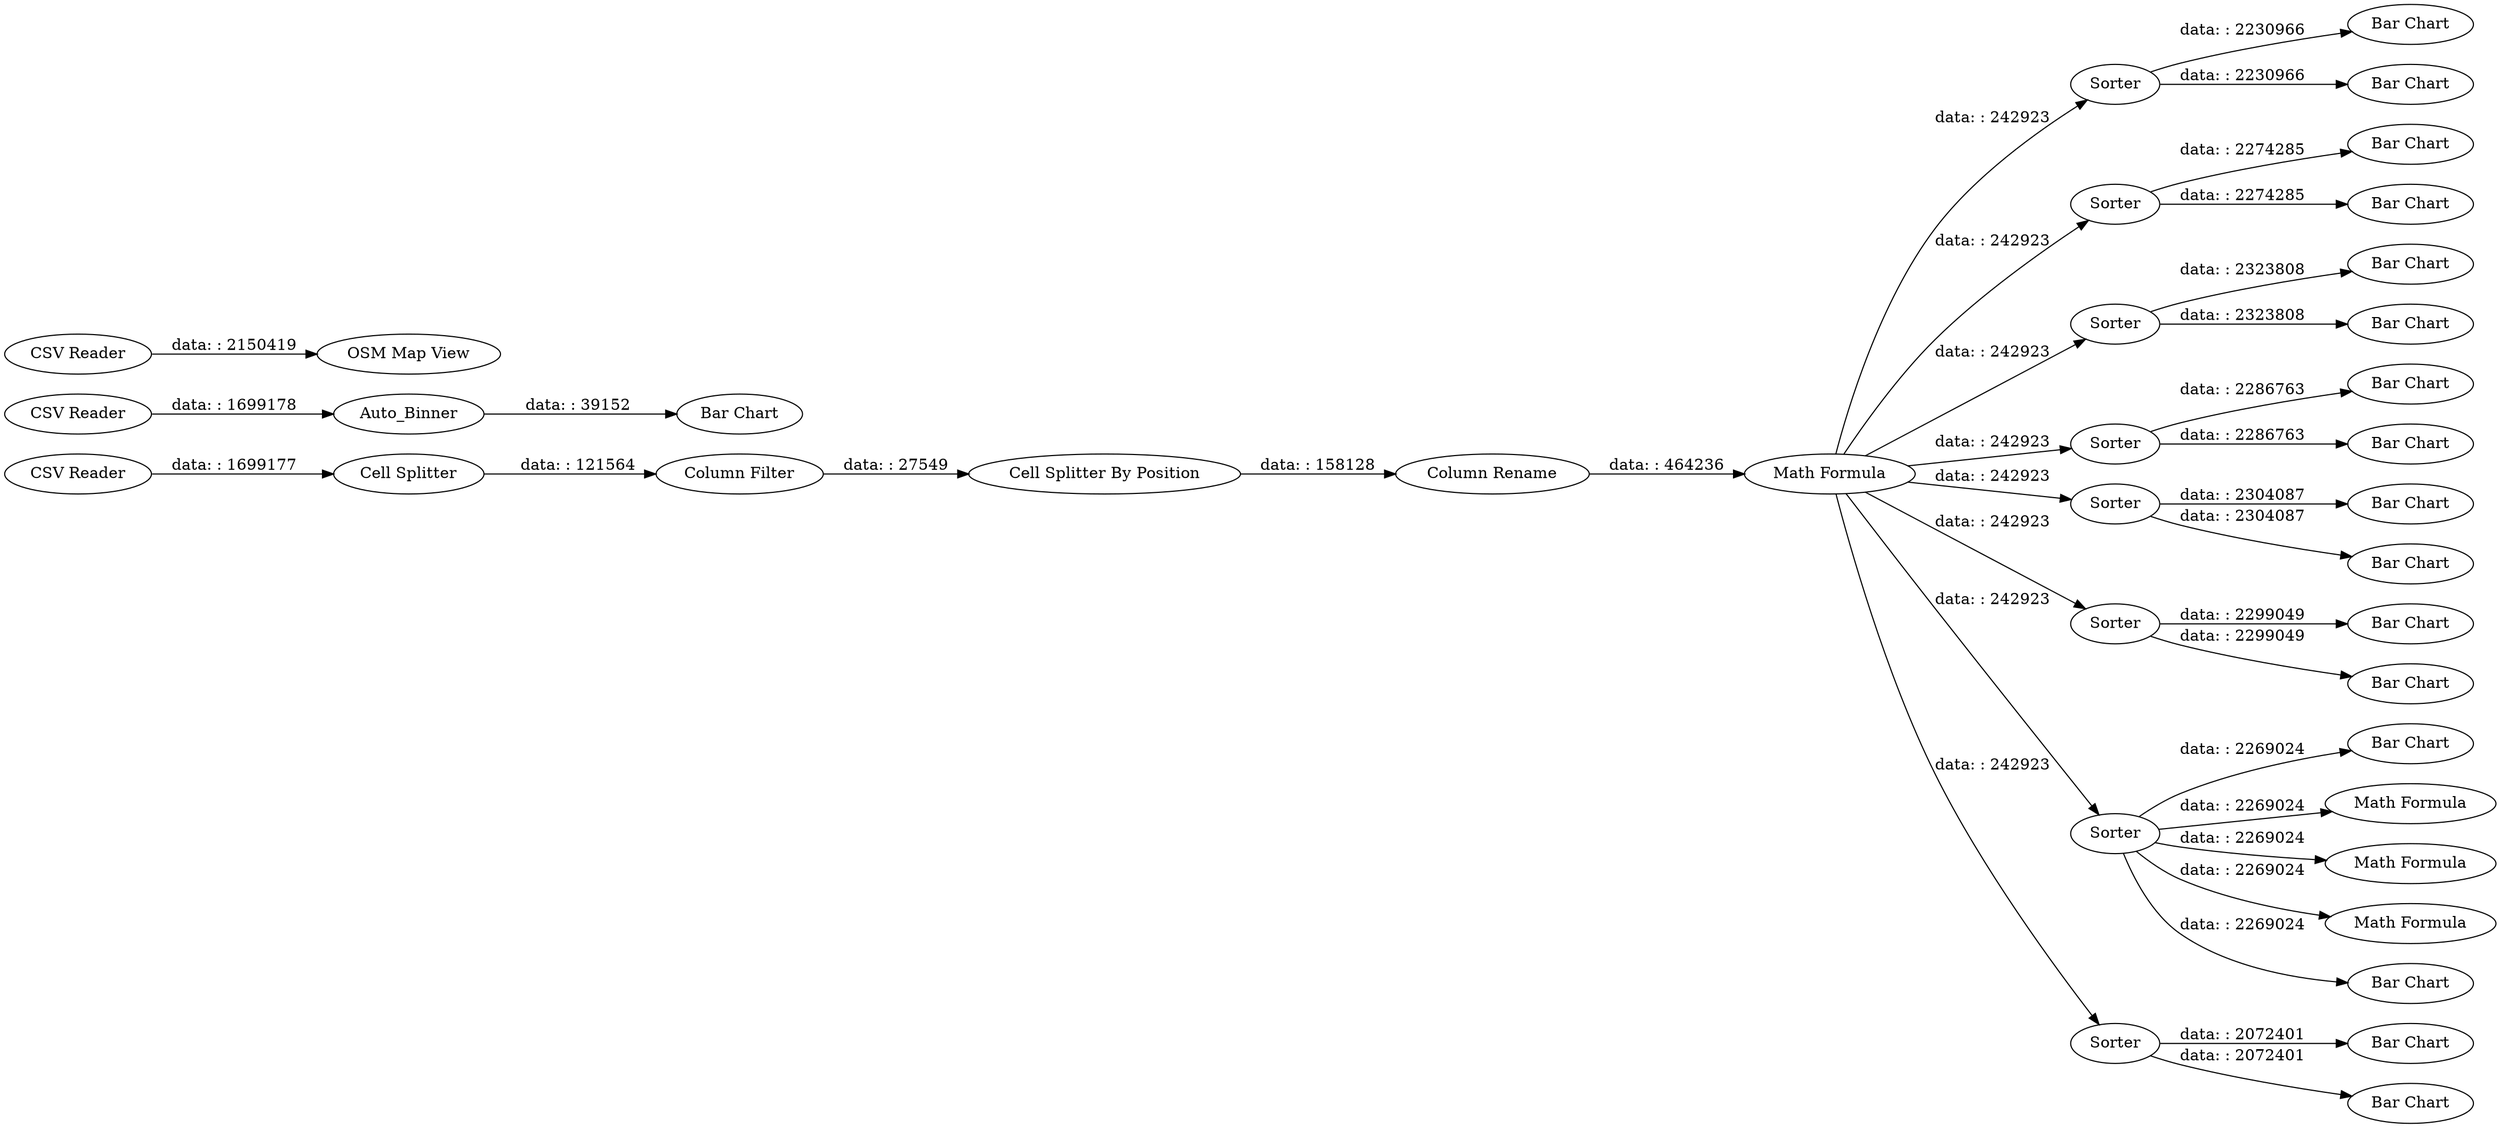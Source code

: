 digraph {
	"-906122078842052927_23" [label="Bar Chart"]
	"-906122078842052927_45" [label="Bar Chart"]
	"-6651111651538083690_21" [label="Math Formula"]
	"-906122078842052927_50" [label=Auto_Binner]
	"-906122078842052927_36" [label=Sorter]
	"-906122078842052927_22" [label="Bar Chart"]
	"-906122078842052927_47" [label=Sorter]
	"-906122078842052927_19" [label="Bar Chart"]
	"-906122078842052927_54" [label="Math Formula"]
	"-6651111651538083690_2" [label="CSV Reader"]
	"-906122078842052927_33" [label=Sorter]
	"-906122078842052927_52" [label="Bar Chart"]
	"-906122078842052927_43" [label="Bar Chart"]
	"-906122078842052927_40" [label="Bar Chart"]
	"-906122078842052927_34" [label="Bar Chart"]
	"-906122078842052927_41" [label="Bar Chart"]
	"-906122078842052927_46" [label="Bar Chart"]
	"-6651111651538083690_10" [label="Column Filter"]
	"-906122078842052927_44" [label="Bar Chart"]
	"-6651111651538083690_11" [label="Cell Splitter By Position"]
	"-906122078842052927_31" [label="Bar Chart"]
	"-906122078842052927_2" [label="CSV Reader"]
	"-906122078842052927_57" [label="OSM Map View"]
	"-906122078842052927_26" [label=Sorter]
	"-906122078842052927_53" [label="Math Formula"]
	"-6651111651538083690_12" [label="Column Rename"]
	"-906122078842052927_55" [label="Math Formula"]
	"-906122078842052927_30" [label=Sorter]
	"-906122078842052927_35" [label="Bar Chart"]
	"-906122078842052927_32" [label="Bar Chart"]
	"-6651111651538083690_9" [label="Cell Splitter"]
	"-906122078842052927_39" [label=Sorter]
	"-906122078842052927_38" [label="Bar Chart"]
	"-906122078842052927_18" [label="Bar Chart"]
	"-906122078842052927_56" [label="CSV Reader"]
	"-906122078842052927_24" [label=Sorter]
	"-906122078842052927_37" [label="Bar Chart"]
	"-906122078842052927_42" [label=Sorter]
	"-6651111651538083690_21" -> "-906122078842052927_42" [label="data: : 242923"]
	"-6651111651538083690_21" -> "-906122078842052927_26" [label="data: : 242923"]
	"-906122078842052927_36" -> "-906122078842052927_37" [label="data: : 2230966"]
	"-906122078842052927_39" -> "-906122078842052927_41" [label="data: : 2299049"]
	"-906122078842052927_47" -> "-906122078842052927_46" [label="data: : 2274285"]
	"-6651111651538083690_9" -> "-6651111651538083690_10" [label="data: : 121564"]
	"-906122078842052927_24" -> "-906122078842052927_18" [label="data: : 2269024"]
	"-906122078842052927_24" -> "-906122078842052927_54" [label="data: : 2269024"]
	"-6651111651538083690_21" -> "-906122078842052927_47" [label="data: : 242923"]
	"-906122078842052927_39" -> "-906122078842052927_40" [label="data: : 2299049"]
	"-906122078842052927_33" -> "-906122078842052927_35" [label="data: : 2323808"]
	"-6651111651538083690_21" -> "-906122078842052927_33" [label="data: : 242923"]
	"-906122078842052927_26" -> "-906122078842052927_23" [label="data: : 2286763"]
	"-906122078842052927_56" -> "-906122078842052927_57" [label="data: : 2150419"]
	"-6651111651538083690_2" -> "-6651111651538083690_9" [label="data: : 1699177"]
	"-906122078842052927_33" -> "-906122078842052927_34" [label="data: : 2323808"]
	"-6651111651538083690_21" -> "-906122078842052927_39" [label="data: : 242923"]
	"-906122078842052927_30" -> "-906122078842052927_32" [label="data: : 2304087"]
	"-906122078842052927_42" -> "-906122078842052927_44" [label="data: : 2072401"]
	"-906122078842052927_24" -> "-906122078842052927_55" [label="data: : 2269024"]
	"-6651111651538083690_10" -> "-6651111651538083690_11" [label="data: : 27549"]
	"-6651111651538083690_11" -> "-6651111651538083690_12" [label="data: : 158128"]
	"-906122078842052927_2" -> "-906122078842052927_50" [label="data: : 1699178"]
	"-906122078842052927_47" -> "-906122078842052927_45" [label="data: : 2274285"]
	"-906122078842052927_24" -> "-906122078842052927_22" [label="data: : 2269024"]
	"-6651111651538083690_21" -> "-906122078842052927_24" [label="data: : 242923"]
	"-906122078842052927_42" -> "-906122078842052927_43" [label="data: : 2072401"]
	"-906122078842052927_30" -> "-906122078842052927_31" [label="data: : 2304087"]
	"-6651111651538083690_12" -> "-6651111651538083690_21" [label="data: : 464236"]
	"-906122078842052927_36" -> "-906122078842052927_38" [label="data: : 2230966"]
	"-6651111651538083690_21" -> "-906122078842052927_30" [label="data: : 242923"]
	"-6651111651538083690_21" -> "-906122078842052927_36" [label="data: : 242923"]
	"-906122078842052927_26" -> "-906122078842052927_19" [label="data: : 2286763"]
	"-906122078842052927_50" -> "-906122078842052927_52" [label="data: : 39152"]
	"-906122078842052927_24" -> "-906122078842052927_53" [label="data: : 2269024"]
	rankdir=LR
}
